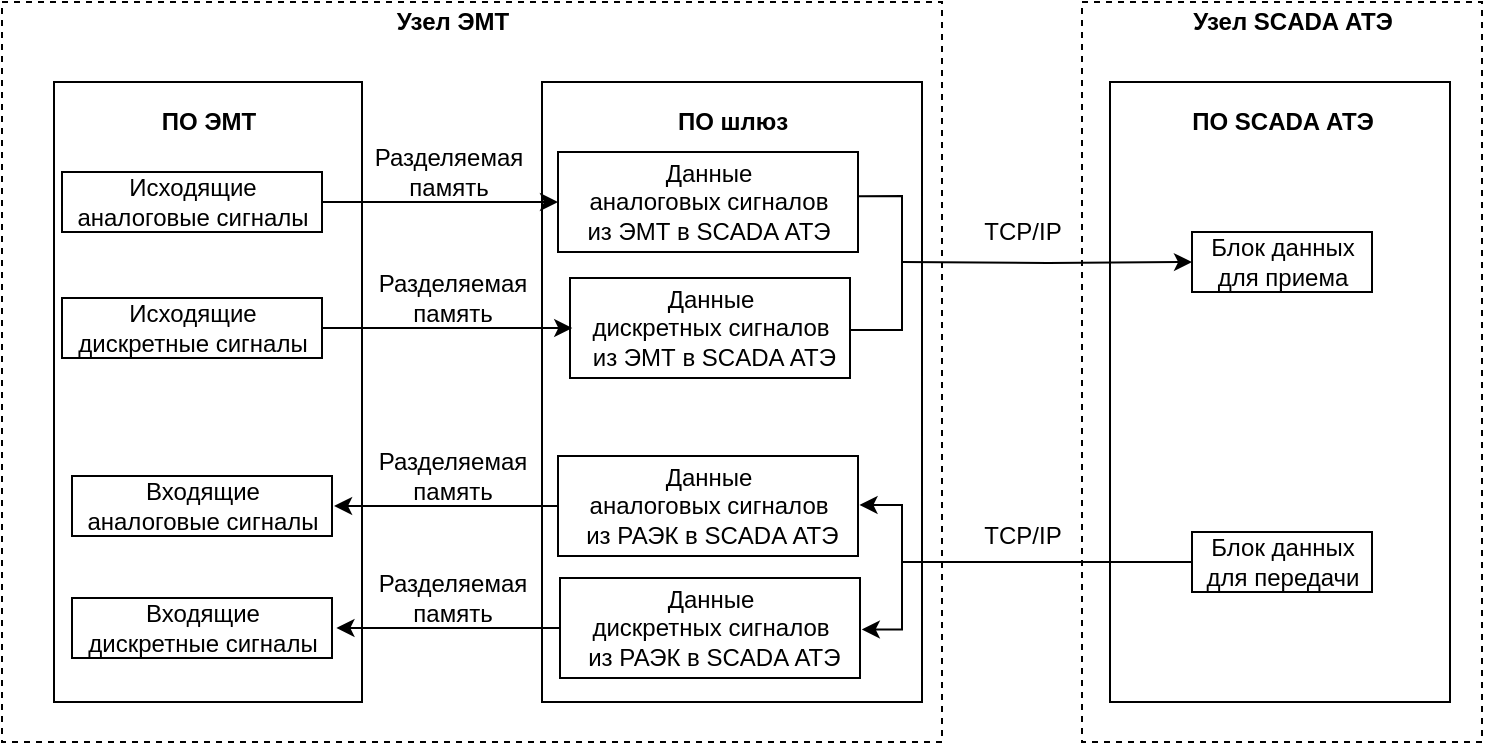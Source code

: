 <mxfile version="20.2.3" type="device" pages="3"><diagram id="pjdpbJG6-1e7Naob5B8L" name="ЭМТ-SCADA АТЭ_1"><mxGraphModel dx="1915" dy="650" grid="1" gridSize="10" guides="1" tooltips="1" connect="1" arrows="1" fold="1" page="1" pageScale="1" pageWidth="827" pageHeight="1169" math="0" shadow="0"><root><mxCell id="xVT_ekSm3vghNwMRbe7x-0"/><mxCell id="xVT_ekSm3vghNwMRbe7x-1" parent="xVT_ekSm3vghNwMRbe7x-0"/><mxCell id="xVT_ekSm3vghNwMRbe7x-3" value="" style="rounded=0;whiteSpace=wrap;html=1;fillColor=none;dashed=1;" parent="xVT_ekSm3vghNwMRbe7x-1" vertex="1"><mxGeometry x="-10" y="290" width="470" height="370" as="geometry"/></mxCell><mxCell id="xVT_ekSm3vghNwMRbe7x-10" value="" style="rounded=0;whiteSpace=wrap;html=1;fillColor=none;" parent="xVT_ekSm3vghNwMRbe7x-1" vertex="1"><mxGeometry x="260" y="330" width="190" height="310" as="geometry"/></mxCell><mxCell id="xVT_ekSm3vghNwMRbe7x-2" value="" style="rounded=0;whiteSpace=wrap;html=1;fillColor=none;" parent="xVT_ekSm3vghNwMRbe7x-1" vertex="1"><mxGeometry x="544" y="330" width="170" height="310" as="geometry"/></mxCell><mxCell id="xVT_ekSm3vghNwMRbe7x-4" value="Узел ЭМТ" style="text;html=1;align=center;verticalAlign=middle;resizable=0;points=[];autosize=1;fontStyle=1" parent="xVT_ekSm3vghNwMRbe7x-1" vertex="1"><mxGeometry x="180" y="290" width="70" height="20" as="geometry"/></mxCell><mxCell id="xVT_ekSm3vghNwMRbe7x-5" value="" style="rounded=0;whiteSpace=wrap;html=1;dashed=1;fillColor=none;" parent="xVT_ekSm3vghNwMRbe7x-1" vertex="1"><mxGeometry x="530" y="290" width="200" height="370" as="geometry"/></mxCell><mxCell id="xVT_ekSm3vghNwMRbe7x-6" value="Узел SCADA АТЭ" style="text;html=1;align=center;verticalAlign=middle;resizable=0;points=[];autosize=1;fontStyle=1" parent="xVT_ekSm3vghNwMRbe7x-1" vertex="1"><mxGeometry x="575" y="290" width="120" height="20" as="geometry"/></mxCell><mxCell id="xVT_ekSm3vghNwMRbe7x-7" value="&lt;b&gt;ПО SCADA АТЭ&lt;/b&gt;" style="text;html=1;align=center;verticalAlign=middle;resizable=0;points=[];autosize=1;" parent="xVT_ekSm3vghNwMRbe7x-1" vertex="1"><mxGeometry x="575" y="340" width="110" height="20" as="geometry"/></mxCell><mxCell id="xVT_ekSm3vghNwMRbe7x-8" value="" style="rounded=0;whiteSpace=wrap;html=1;fillColor=none;" parent="xVT_ekSm3vghNwMRbe7x-1" vertex="1"><mxGeometry x="16" y="330" width="154" height="310" as="geometry"/></mxCell><mxCell id="xVT_ekSm3vghNwMRbe7x-9" value="&lt;b&gt;ПО ЭМТ&lt;/b&gt;" style="text;html=1;align=center;verticalAlign=middle;resizable=0;points=[];autosize=1;" parent="xVT_ekSm3vghNwMRbe7x-1" vertex="1"><mxGeometry x="63" y="340" width="60" height="20" as="geometry"/></mxCell><mxCell id="xVT_ekSm3vghNwMRbe7x-11" value="&lt;b&gt;ПО шлюз&lt;/b&gt;" style="text;html=1;align=center;verticalAlign=middle;resizable=0;points=[];autosize=1;" parent="xVT_ekSm3vghNwMRbe7x-1" vertex="1"><mxGeometry x="320" y="340" width="70" height="20" as="geometry"/></mxCell><mxCell id="xVT_ekSm3vghNwMRbe7x-15" value="TCP/IP" style="text;html=1;align=center;verticalAlign=middle;resizable=0;points=[];autosize=1;" parent="xVT_ekSm3vghNwMRbe7x-1" vertex="1"><mxGeometry x="475" y="395" width="50" height="20" as="geometry"/></mxCell><mxCell id="xVT_ekSm3vghNwMRbe7x-16" value="Данные &lt;br&gt;аналоговых сигналов&lt;br&gt;&amp;nbsp;из ЭМТ в SCADA АТЭ&amp;nbsp;" style="text;html=1;align=center;verticalAlign=middle;resizable=0;points=[];autosize=1;strokeColor=#000000;" parent="xVT_ekSm3vghNwMRbe7x-1" vertex="1"><mxGeometry x="268" y="365" width="150" height="50" as="geometry"/></mxCell><mxCell id="xVT_ekSm3vghNwMRbe7x-52" style="edgeStyle=orthogonalEdgeStyle;rounded=0;orthogonalLoop=1;jettySize=auto;html=1;entryX=1.008;entryY=0.5;entryDx=0;entryDy=0;entryPerimeter=0;" parent="xVT_ekSm3vghNwMRbe7x-1" source="xVT_ekSm3vghNwMRbe7x-17" target="xVT_ekSm3vghNwMRbe7x-47" edge="1"><mxGeometry relative="1" as="geometry"/></mxCell><mxCell id="xVT_ekSm3vghNwMRbe7x-17" value="Данные &lt;br&gt;аналоговых сигналов&lt;br&gt;&amp;nbsp;из РАЭК в SCADA АТЭ" style="text;html=1;align=center;verticalAlign=middle;resizable=0;points=[];autosize=1;strokeColor=#000000;" parent="xVT_ekSm3vghNwMRbe7x-1" vertex="1"><mxGeometry x="268" y="517" width="150" height="50" as="geometry"/></mxCell><mxCell id="xVT_ekSm3vghNwMRbe7x-25" style="edgeStyle=orthogonalEdgeStyle;rounded=0;orthogonalLoop=1;jettySize=auto;html=1;" parent="xVT_ekSm3vghNwMRbe7x-1" target="xVT_ekSm3vghNwMRbe7x-20" edge="1"><mxGeometry relative="1" as="geometry"><mxPoint x="440" y="420" as="sourcePoint"/></mxGeometry></mxCell><mxCell id="xVT_ekSm3vghNwMRbe7x-20" value="Блок данных &lt;br&gt;для приема" style="text;html=1;align=center;verticalAlign=middle;resizable=0;points=[];autosize=1;strokeColor=#000000;" parent="xVT_ekSm3vghNwMRbe7x-1" vertex="1"><mxGeometry x="585" y="405" width="90" height="30" as="geometry"/></mxCell><mxCell id="xVT_ekSm3vghNwMRbe7x-26" style="edgeStyle=orthogonalEdgeStyle;rounded=0;orthogonalLoop=1;jettySize=auto;html=1;entryX=1.005;entryY=0.489;entryDx=0;entryDy=0;entryPerimeter=0;" parent="xVT_ekSm3vghNwMRbe7x-1" source="xVT_ekSm3vghNwMRbe7x-21" target="xVT_ekSm3vghNwMRbe7x-17" edge="1"><mxGeometry relative="1" as="geometry"><mxPoint x="450" y="563" as="targetPoint"/><Array as="points"><mxPoint x="440" y="570"/><mxPoint x="440" y="541"/></Array></mxGeometry></mxCell><mxCell id="xVT_ekSm3vghNwMRbe7x-21" value="Блок данных &lt;br&gt;для передачи" style="text;html=1;align=center;verticalAlign=middle;resizable=0;points=[];autosize=1;strokeColor=#000000;" parent="xVT_ekSm3vghNwMRbe7x-1" vertex="1"><mxGeometry x="585" y="555" width="90" height="30" as="geometry"/></mxCell><mxCell id="xVT_ekSm3vghNwMRbe7x-29" value="Данные&lt;br&gt;дискретных сигналов&lt;br&gt;&amp;nbsp;из ЭМТ в SCADA АТЭ" style="text;html=1;align=center;verticalAlign=middle;resizable=0;points=[];autosize=1;strokeColor=#000000;" parent="xVT_ekSm3vghNwMRbe7x-1" vertex="1"><mxGeometry x="274" y="428" width="140" height="50" as="geometry"/></mxCell><mxCell id="xVT_ekSm3vghNwMRbe7x-53" style="edgeStyle=orthogonalEdgeStyle;rounded=0;orthogonalLoop=1;jettySize=auto;html=1;entryX=1.017;entryY=0.5;entryDx=0;entryDy=0;entryPerimeter=0;" parent="xVT_ekSm3vghNwMRbe7x-1" source="xVT_ekSm3vghNwMRbe7x-33" target="xVT_ekSm3vghNwMRbe7x-50" edge="1"><mxGeometry relative="1" as="geometry"/></mxCell><mxCell id="xVT_ekSm3vghNwMRbe7x-33" value="Данные&lt;br&gt;дискретных сигналов&lt;br&gt;&amp;nbsp;из РАЭК в SCADA АТЭ" style="text;html=1;align=center;verticalAlign=middle;resizable=0;points=[];autosize=1;strokeColor=#000000;" parent="xVT_ekSm3vghNwMRbe7x-1" vertex="1"><mxGeometry x="269" y="578" width="150" height="50" as="geometry"/></mxCell><mxCell id="xVT_ekSm3vghNwMRbe7x-41" value="TCP/IP" style="text;html=1;align=center;verticalAlign=middle;resizable=0;points=[];autosize=1;" parent="xVT_ekSm3vghNwMRbe7x-1" vertex="1"><mxGeometry x="475" y="547" width="50" height="20" as="geometry"/></mxCell><mxCell id="xVT_ekSm3vghNwMRbe7x-48" style="edgeStyle=orthogonalEdgeStyle;rounded=0;orthogonalLoop=1;jettySize=auto;html=1;entryX=0;entryY=0.5;entryDx=0;entryDy=0;entryPerimeter=0;" parent="xVT_ekSm3vghNwMRbe7x-1" source="xVT_ekSm3vghNwMRbe7x-45" target="xVT_ekSm3vghNwMRbe7x-16" edge="1"><mxGeometry relative="1" as="geometry"/></mxCell><mxCell id="xVT_ekSm3vghNwMRbe7x-45" value="Исходящие &lt;br&gt;аналоговые сигналы" style="text;html=1;align=center;verticalAlign=middle;resizable=0;points=[];autosize=1;strokeColor=#000000;" parent="xVT_ekSm3vghNwMRbe7x-1" vertex="1"><mxGeometry x="20" y="375" width="130" height="30" as="geometry"/></mxCell><mxCell id="xVT_ekSm3vghNwMRbe7x-49" style="edgeStyle=orthogonalEdgeStyle;rounded=0;orthogonalLoop=1;jettySize=auto;html=1;entryX=0.008;entryY=0.5;entryDx=0;entryDy=0;entryPerimeter=0;" parent="xVT_ekSm3vghNwMRbe7x-1" source="xVT_ekSm3vghNwMRbe7x-46" target="xVT_ekSm3vghNwMRbe7x-29" edge="1"><mxGeometry relative="1" as="geometry"/></mxCell><mxCell id="xVT_ekSm3vghNwMRbe7x-46" value="Исходящие&lt;br&gt;дискретные сигналы" style="text;html=1;align=center;verticalAlign=middle;resizable=0;points=[];autosize=1;strokeColor=#000000;" parent="xVT_ekSm3vghNwMRbe7x-1" vertex="1"><mxGeometry x="20" y="438" width="130" height="30" as="geometry"/></mxCell><mxCell id="xVT_ekSm3vghNwMRbe7x-47" value="Входящие&lt;br&gt;аналоговые сигналы" style="text;html=1;align=center;verticalAlign=middle;resizable=0;points=[];autosize=1;strokeColor=#000000;" parent="xVT_ekSm3vghNwMRbe7x-1" vertex="1"><mxGeometry x="25" y="527" width="130" height="30" as="geometry"/></mxCell><mxCell id="xVT_ekSm3vghNwMRbe7x-50" value="Входящие &lt;br&gt;дискретные сигналы" style="text;html=1;align=center;verticalAlign=middle;resizable=0;points=[];autosize=1;strokeColor=#000000;" parent="xVT_ekSm3vghNwMRbe7x-1" vertex="1"><mxGeometry x="25" y="588" width="130" height="30" as="geometry"/></mxCell><mxCell id="xVT_ekSm3vghNwMRbe7x-54" value="Разделяемая &lt;br&gt;память" style="text;html=1;align=center;verticalAlign=middle;resizable=0;points=[];autosize=1;" parent="xVT_ekSm3vghNwMRbe7x-1" vertex="1"><mxGeometry x="168" y="360" width="90" height="30" as="geometry"/></mxCell><mxCell id="xVT_ekSm3vghNwMRbe7x-57" value="Разделяемая &lt;br&gt;память" style="text;html=1;align=center;verticalAlign=middle;resizable=0;points=[];autosize=1;" parent="xVT_ekSm3vghNwMRbe7x-1" vertex="1"><mxGeometry x="170" y="423" width="90" height="30" as="geometry"/></mxCell><mxCell id="xVT_ekSm3vghNwMRbe7x-58" value="Разделяемая &lt;br&gt;память" style="text;html=1;align=center;verticalAlign=middle;resizable=0;points=[];autosize=1;" parent="xVT_ekSm3vghNwMRbe7x-1" vertex="1"><mxGeometry x="170" y="512" width="90" height="30" as="geometry"/></mxCell><mxCell id="xVT_ekSm3vghNwMRbe7x-59" value="Разделяемая &lt;br&gt;память" style="text;html=1;align=center;verticalAlign=middle;resizable=0;points=[];autosize=1;" parent="xVT_ekSm3vghNwMRbe7x-1" vertex="1"><mxGeometry x="170" y="573" width="90" height="30" as="geometry"/></mxCell><mxCell id="camrvwxbJFxhwAw73heu-0" value="" style="endArrow=none;html=1;entryX=1.001;entryY=0.443;entryDx=0;entryDy=0;entryPerimeter=0;rounded=0;" parent="xVT_ekSm3vghNwMRbe7x-1" target="xVT_ekSm3vghNwMRbe7x-16" edge="1"><mxGeometry width="50" height="50" relative="1" as="geometry"><mxPoint x="440" y="430" as="sourcePoint"/><mxPoint x="490" y="450" as="targetPoint"/><Array as="points"><mxPoint x="440" y="387"/></Array></mxGeometry></mxCell><mxCell id="camrvwxbJFxhwAw73heu-1" value="" style="endArrow=none;html=1;exitX=0.997;exitY=0.52;exitDx=0;exitDy=0;exitPerimeter=0;rounded=0;" parent="xVT_ekSm3vghNwMRbe7x-1" source="xVT_ekSm3vghNwMRbe7x-29" edge="1"><mxGeometry width="50" height="50" relative="1" as="geometry"><mxPoint x="440" y="500" as="sourcePoint"/><mxPoint x="440" y="430" as="targetPoint"/><Array as="points"><mxPoint x="440" y="454"/></Array></mxGeometry></mxCell><mxCell id="camrvwxbJFxhwAw73heu-4" style="edgeStyle=orthogonalEdgeStyle;rounded=0;orthogonalLoop=1;jettySize=auto;html=1;entryX=1.006;entryY=0.514;entryDx=0;entryDy=0;entryPerimeter=0;exitX=-0.019;exitY=0.5;exitDx=0;exitDy=0;exitPerimeter=0;" parent="xVT_ekSm3vghNwMRbe7x-1" source="xVT_ekSm3vghNwMRbe7x-21" target="xVT_ekSm3vghNwMRbe7x-33" edge="1"><mxGeometry relative="1" as="geometry"><mxPoint x="594" y="552" as="sourcePoint"/><mxPoint x="430" y="552" as="targetPoint"/><Array as="points"><mxPoint x="440" y="570"/><mxPoint x="440" y="604"/></Array></mxGeometry></mxCell></root></mxGraphModel></diagram><diagram id="br7D0o2OFdtlTQbkgE9z" name="ЭМТ-SCADA АТЭ_2"><mxGraphModel dx="1915" dy="650" grid="1" gridSize="10" guides="1" tooltips="1" connect="1" arrows="1" fold="1" page="1" pageScale="1" pageWidth="827" pageHeight="1169" background="#FFFFFF" math="0" shadow="0"><root><mxCell id="YVGmYati8Q-JtB8hZuyG-0"/><mxCell id="YVGmYati8Q-JtB8hZuyG-1" parent="YVGmYati8Q-JtB8hZuyG-0"/><mxCell id="zcvYZR50hidX4Hi9LMqQ-6" value="" style="rounded=0;whiteSpace=wrap;html=1;fillColor=none;rotation=90;" parent="YVGmYati8Q-JtB8hZuyG-1" vertex="1"><mxGeometry x="-22.5" y="477" width="245" height="40" as="geometry"/></mxCell><mxCell id="KfgwOJ_u228dFcVh2fqp-0" value="" style="rounded=0;whiteSpace=wrap;html=1;fillColor=none;dashed=1;" parent="YVGmYati8Q-JtB8hZuyG-1" vertex="1"><mxGeometry x="-100" y="290" width="560" height="460" as="geometry"/></mxCell><mxCell id="KfgwOJ_u228dFcVh2fqp-1" value="" style="rounded=0;whiteSpace=wrap;html=1;fillColor=none;" parent="YVGmYati8Q-JtB8hZuyG-1" vertex="1"><mxGeometry x="250" y="330" width="200" height="310" as="geometry"/></mxCell><mxCell id="KfgwOJ_u228dFcVh2fqp-2" value="" style="rounded=0;whiteSpace=wrap;html=1;fillColor=none;" parent="YVGmYati8Q-JtB8hZuyG-1" vertex="1"><mxGeometry x="544" y="330" width="170" height="310" as="geometry"/></mxCell><mxCell id="KfgwOJ_u228dFcVh2fqp-3" value="Узел ЭМТ" style="text;html=1;align=center;verticalAlign=middle;resizable=0;points=[];autosize=1;fontStyle=1" parent="YVGmYati8Q-JtB8hZuyG-1" vertex="1"><mxGeometry x="145" y="290" width="70" height="20" as="geometry"/></mxCell><mxCell id="KfgwOJ_u228dFcVh2fqp-4" value="" style="rounded=0;whiteSpace=wrap;html=1;dashed=1;fillColor=none;" parent="YVGmYati8Q-JtB8hZuyG-1" vertex="1"><mxGeometry x="530" y="290" width="200" height="370" as="geometry"/></mxCell><mxCell id="KfgwOJ_u228dFcVh2fqp-5" value="Узел SCADA АТЭ" style="text;html=1;align=center;verticalAlign=middle;resizable=0;points=[];autosize=1;fontStyle=1" parent="YVGmYati8Q-JtB8hZuyG-1" vertex="1"><mxGeometry x="575" y="290" width="120" height="20" as="geometry"/></mxCell><mxCell id="KfgwOJ_u228dFcVh2fqp-6" value="&lt;b&gt;SCADA АТЭ&lt;/b&gt;" style="text;html=1;align=center;verticalAlign=middle;resizable=0;points=[];autosize=1;" parent="YVGmYati8Q-JtB8hZuyG-1" vertex="1"><mxGeometry x="585" y="340" width="90" height="20" as="geometry"/></mxCell><mxCell id="KfgwOJ_u228dFcVh2fqp-7" value="" style="rounded=0;whiteSpace=wrap;html=1;fillColor=none;" parent="YVGmYati8Q-JtB8hZuyG-1" vertex="1"><mxGeometry x="-90" y="330" width="230" height="310" as="geometry"/></mxCell><mxCell id="KfgwOJ_u228dFcVh2fqp-8" value="&lt;b&gt;ЭМТ&lt;/b&gt;" style="text;html=1;align=center;verticalAlign=middle;resizable=0;points=[];autosize=1;" parent="YVGmYati8Q-JtB8hZuyG-1" vertex="1"><mxGeometry y="340" width="40" height="20" as="geometry"/></mxCell><mxCell id="KfgwOJ_u228dFcVh2fqp-9" value="&lt;b&gt;Шлюз&lt;/b&gt;" style="text;html=1;align=center;verticalAlign=middle;resizable=0;points=[];autosize=1;" parent="YVGmYati8Q-JtB8hZuyG-1" vertex="1"><mxGeometry x="330" y="340" width="50" height="20" as="geometry"/></mxCell><mxCell id="KfgwOJ_u228dFcVh2fqp-10" value="TCP/IP" style="text;html=1;align=center;verticalAlign=middle;resizable=0;points=[];autosize=1;" parent="YVGmYati8Q-JtB8hZuyG-1" vertex="1"><mxGeometry x="475" y="395" width="50" height="20" as="geometry"/></mxCell><mxCell id="KfgwOJ_u228dFcVh2fqp-11" value="Данные &lt;br&gt;аналоговых сигналов&lt;br&gt;&amp;nbsp;из ЭМТ в SCADA АТЭ&amp;nbsp;" style="text;html=1;align=center;verticalAlign=middle;resizable=0;points=[];autosize=1;strokeColor=#000000;" parent="YVGmYati8Q-JtB8hZuyG-1" vertex="1"><mxGeometry x="268" y="365" width="150" height="50" as="geometry"/></mxCell><mxCell id="KfgwOJ_u228dFcVh2fqp-13" value="Данные &lt;br&gt;аналоговых сигналов&lt;br&gt;&amp;nbsp;из РАЭК в SCADA АТЭ" style="text;html=1;align=center;verticalAlign=middle;resizable=0;points=[];autosize=1;strokeColor=#000000;" parent="YVGmYati8Q-JtB8hZuyG-1" vertex="1"><mxGeometry x="268" y="517" width="150" height="50" as="geometry"/></mxCell><mxCell id="KfgwOJ_u228dFcVh2fqp-14" style="edgeStyle=orthogonalEdgeStyle;rounded=0;orthogonalLoop=1;jettySize=auto;html=1;" parent="YVGmYati8Q-JtB8hZuyG-1" target="KfgwOJ_u228dFcVh2fqp-15" edge="1"><mxGeometry relative="1" as="geometry"><mxPoint x="440" y="420" as="sourcePoint"/></mxGeometry></mxCell><mxCell id="KfgwOJ_u228dFcVh2fqp-15" value="Блок данных &lt;br&gt;для приема" style="text;html=1;align=center;verticalAlign=middle;resizable=0;points=[];autosize=1;strokeColor=#000000;" parent="YVGmYati8Q-JtB8hZuyG-1" vertex="1"><mxGeometry x="585" y="405" width="90" height="30" as="geometry"/></mxCell><mxCell id="KfgwOJ_u228dFcVh2fqp-16" style="edgeStyle=orthogonalEdgeStyle;rounded=0;orthogonalLoop=1;jettySize=auto;html=1;entryX=1.005;entryY=0.489;entryDx=0;entryDy=0;entryPerimeter=0;" parent="YVGmYati8Q-JtB8hZuyG-1" source="KfgwOJ_u228dFcVh2fqp-17" target="KfgwOJ_u228dFcVh2fqp-13" edge="1"><mxGeometry relative="1" as="geometry"><mxPoint x="450" y="563" as="targetPoint"/><Array as="points"><mxPoint x="440" y="570"/><mxPoint x="440" y="541"/></Array></mxGeometry></mxCell><mxCell id="KfgwOJ_u228dFcVh2fqp-17" value="Блок данных &lt;br&gt;для передачи" style="text;html=1;align=center;verticalAlign=middle;resizable=0;points=[];autosize=1;strokeColor=#000000;" parent="YVGmYati8Q-JtB8hZuyG-1" vertex="1"><mxGeometry x="585" y="555" width="90" height="30" as="geometry"/></mxCell><mxCell id="KfgwOJ_u228dFcVh2fqp-18" value="Данные&lt;br&gt;дискретных сигналов&lt;br&gt;&amp;nbsp;из ЭМТ в SCADA АТЭ" style="text;html=1;align=center;verticalAlign=middle;resizable=0;points=[];autosize=1;strokeColor=#000000;" parent="YVGmYati8Q-JtB8hZuyG-1" vertex="1"><mxGeometry x="274" y="428" width="140" height="50" as="geometry"/></mxCell><mxCell id="KfgwOJ_u228dFcVh2fqp-20" value="Данные&lt;br&gt;дискретных сигналов&lt;br&gt;&amp;nbsp;из РАЭК в SCADA АТЭ" style="text;html=1;align=center;verticalAlign=middle;resizable=0;points=[];autosize=1;strokeColor=#000000;" parent="YVGmYati8Q-JtB8hZuyG-1" vertex="1"><mxGeometry x="269" y="578" width="150" height="50" as="geometry"/></mxCell><mxCell id="KfgwOJ_u228dFcVh2fqp-21" value="TCP/IP" style="text;html=1;align=center;verticalAlign=middle;resizable=0;points=[];autosize=1;" parent="YVGmYati8Q-JtB8hZuyG-1" vertex="1"><mxGeometry x="475" y="547" width="50" height="20" as="geometry"/></mxCell><mxCell id="zcvYZR50hidX4Hi9LMqQ-7" style="edgeStyle=orthogonalEdgeStyle;rounded=0;orthogonalLoop=1;jettySize=auto;html=1;entryX=0.105;entryY=1.002;entryDx=0;entryDy=0;entryPerimeter=0;startArrow=none;startFill=0;" parent="YVGmYati8Q-JtB8hZuyG-1" source="KfgwOJ_u228dFcVh2fqp-23" target="zcvYZR50hidX4Hi9LMqQ-6" edge="1"><mxGeometry relative="1" as="geometry"><Array as="points"><mxPoint x="80" y="400"/></Array></mxGeometry></mxCell><mxCell id="KfgwOJ_u228dFcVh2fqp-23" value="Исходящие &lt;br&gt;аналоговые сигналы" style="text;html=1;align=center;verticalAlign=middle;resizable=0;points=[];autosize=1;strokeColor=#000000;" parent="YVGmYati8Q-JtB8hZuyG-1" vertex="1"><mxGeometry x="-80" y="385" width="130" height="30" as="geometry"/></mxCell><mxCell id="zcvYZR50hidX4Hi9LMqQ-8" style="edgeStyle=orthogonalEdgeStyle;rounded=0;orthogonalLoop=1;jettySize=auto;html=1;entryX=0.357;entryY=1.015;entryDx=0;entryDy=0;entryPerimeter=0;startArrow=none;startFill=0;" parent="YVGmYati8Q-JtB8hZuyG-1" source="KfgwOJ_u228dFcVh2fqp-25" target="zcvYZR50hidX4Hi9LMqQ-6" edge="1"><mxGeometry relative="1" as="geometry"/></mxCell><mxCell id="KfgwOJ_u228dFcVh2fqp-25" value="Исходящие&lt;br&gt;дискретные сигналы" style="text;html=1;align=center;verticalAlign=middle;resizable=0;points=[];autosize=1;strokeColor=#000000;" parent="YVGmYati8Q-JtB8hZuyG-1" vertex="1"><mxGeometry x="-80" y="447" width="130" height="30" as="geometry"/></mxCell><mxCell id="zcvYZR50hidX4Hi9LMqQ-9" style="edgeStyle=orthogonalEdgeStyle;rounded=0;orthogonalLoop=1;jettySize=auto;html=1;entryX=0.698;entryY=1.001;entryDx=0;entryDy=0;entryPerimeter=0;startArrow=classic;startFill=1;endArrow=none;endFill=0;" parent="YVGmYati8Q-JtB8hZuyG-1" source="KfgwOJ_u228dFcVh2fqp-26" target="zcvYZR50hidX4Hi9LMqQ-6" edge="1"><mxGeometry relative="1" as="geometry"><Array as="points"><mxPoint x="80" y="540"/></Array></mxGeometry></mxCell><mxCell id="KfgwOJ_u228dFcVh2fqp-26" value="Входящие&lt;br&gt;аналоговые сигналы" style="text;html=1;align=center;verticalAlign=middle;resizable=0;points=[];autosize=1;strokeColor=#000000;" parent="YVGmYati8Q-JtB8hZuyG-1" vertex="1"><mxGeometry x="-80" y="527" width="130" height="30" as="geometry"/></mxCell><mxCell id="zcvYZR50hidX4Hi9LMqQ-10" style="edgeStyle=orthogonalEdgeStyle;rounded=0;orthogonalLoop=1;jettySize=auto;html=1;entryX=0.936;entryY=1;entryDx=0;entryDy=0;entryPerimeter=0;startArrow=classic;startFill=1;endArrow=none;endFill=0;" parent="YVGmYati8Q-JtB8hZuyG-1" source="KfgwOJ_u228dFcVh2fqp-27" target="zcvYZR50hidX4Hi9LMqQ-6" edge="1"><mxGeometry relative="1" as="geometry"><Array as="points"><mxPoint x="70" y="604"/></Array></mxGeometry></mxCell><mxCell id="KfgwOJ_u228dFcVh2fqp-27" value="Входящие &lt;br&gt;дискретные сигналы" style="text;html=1;align=center;verticalAlign=middle;resizable=0;points=[];autosize=1;strokeColor=#000000;" parent="YVGmYati8Q-JtB8hZuyG-1" vertex="1"><mxGeometry x="-80" y="589" width="130" height="30" as="geometry"/></mxCell><mxCell id="KfgwOJ_u228dFcVh2fqp-28" value="Разделяемая &lt;br&gt;память" style="text;html=1;align=center;verticalAlign=middle;resizable=0;points=[];autosize=1;" parent="YVGmYati8Q-JtB8hZuyG-1" vertex="1"><mxGeometry x="150" y="361" width="90" height="30" as="geometry"/></mxCell><mxCell id="KfgwOJ_u228dFcVh2fqp-29" value="Разделяемая &lt;br&gt;память" style="text;html=1;align=center;verticalAlign=middle;resizable=0;points=[];autosize=1;" parent="YVGmYati8Q-JtB8hZuyG-1" vertex="1"><mxGeometry x="152" y="423" width="90" height="30" as="geometry"/></mxCell><mxCell id="KfgwOJ_u228dFcVh2fqp-30" value="Разделяемая &lt;br&gt;память" style="text;html=1;align=center;verticalAlign=middle;resizable=0;points=[];autosize=1;" parent="YVGmYati8Q-JtB8hZuyG-1" vertex="1"><mxGeometry x="152" y="512" width="90" height="30" as="geometry"/></mxCell><mxCell id="KfgwOJ_u228dFcVh2fqp-31" value="Разделяемая &lt;br&gt;память" style="text;html=1;align=center;verticalAlign=middle;resizable=0;points=[];autosize=1;" parent="YVGmYati8Q-JtB8hZuyG-1" vertex="1"><mxGeometry x="152" y="573" width="90" height="30" as="geometry"/></mxCell><mxCell id="KfgwOJ_u228dFcVh2fqp-32" value="" style="endArrow=none;html=1;entryX=1.001;entryY=0.443;entryDx=0;entryDy=0;entryPerimeter=0;rounded=0;" parent="YVGmYati8Q-JtB8hZuyG-1" target="KfgwOJ_u228dFcVh2fqp-11" edge="1"><mxGeometry width="50" height="50" relative="1" as="geometry"><mxPoint x="440" y="430" as="sourcePoint"/><mxPoint x="490" y="450" as="targetPoint"/><Array as="points"><mxPoint x="440" y="387"/></Array></mxGeometry></mxCell><mxCell id="KfgwOJ_u228dFcVh2fqp-33" value="" style="endArrow=none;html=1;exitX=0.997;exitY=0.52;exitDx=0;exitDy=0;exitPerimeter=0;rounded=0;" parent="YVGmYati8Q-JtB8hZuyG-1" source="KfgwOJ_u228dFcVh2fqp-18" edge="1"><mxGeometry width="50" height="50" relative="1" as="geometry"><mxPoint x="440" y="500" as="sourcePoint"/><mxPoint x="440" y="430" as="targetPoint"/><Array as="points"><mxPoint x="440" y="454"/></Array></mxGeometry></mxCell><mxCell id="KfgwOJ_u228dFcVh2fqp-34" style="edgeStyle=orthogonalEdgeStyle;rounded=0;orthogonalLoop=1;jettySize=auto;html=1;entryX=1.006;entryY=0.514;entryDx=0;entryDy=0;entryPerimeter=0;exitX=-0.019;exitY=0.5;exitDx=0;exitDy=0;exitPerimeter=0;" parent="YVGmYati8Q-JtB8hZuyG-1" source="KfgwOJ_u228dFcVh2fqp-17" target="KfgwOJ_u228dFcVh2fqp-20" edge="1"><mxGeometry relative="1" as="geometry"><mxPoint x="594" y="552" as="sourcePoint"/><mxPoint x="430" y="552" as="targetPoint"/><Array as="points"><mxPoint x="440" y="570"/><mxPoint x="440" y="604"/></Array></mxGeometry></mxCell><mxCell id="KfgwOJ_u228dFcVh2fqp-35" value="ОС: Windows 10" style="text;html=1;align=center;verticalAlign=middle;resizable=0;points=[];autosize=1;" parent="YVGmYati8Q-JtB8hZuyG-1" vertex="1"><mxGeometry x="350" y="730" width="110" height="20" as="geometry"/></mxCell><mxCell id="KfgwOJ_u228dFcVh2fqp-36" value="ОС: Astra Linux 1.6" style="text;html=1;align=center;verticalAlign=middle;resizable=0;points=[];autosize=1;" parent="YVGmYati8Q-JtB8hZuyG-1" vertex="1"><mxGeometry x="615" y="640" width="120" height="20" as="geometry"/></mxCell><mxCell id="zcvYZR50hidX4Hi9LMqQ-0" value="" style="rounded=0;whiteSpace=wrap;html=1;fillColor=none;" parent="YVGmYati8Q-JtB8hZuyG-1" vertex="1"><mxGeometry x="255" y="680" width="190" height="40" as="geometry"/></mxCell><mxCell id="zcvYZR50hidX4Hi9LMqQ-1" value="Менеджер шлюза" style="text;html=1;align=center;verticalAlign=middle;resizable=0;points=[];autosize=1;" parent="YVGmYati8Q-JtB8hZuyG-1" vertex="1"><mxGeometry x="294" y="690" width="120" height="20" as="geometry"/></mxCell><mxCell id="zcvYZR50hidX4Hi9LMqQ-2" style="edgeStyle=orthogonalEdgeStyle;rounded=0;orthogonalLoop=1;jettySize=auto;html=1;entryX=0.5;entryY=1;entryDx=0;entryDy=0;exitX=0.5;exitY=0;exitDx=0;exitDy=0;startArrow=classic;startFill=1;" parent="YVGmYati8Q-JtB8hZuyG-1" source="zcvYZR50hidX4Hi9LMqQ-0" target="KfgwOJ_u228dFcVh2fqp-1" edge="1"><mxGeometry relative="1" as="geometry"><mxPoint x="280.5" y="690" as="sourcePoint"/><mxPoint x="425.5" y="690" as="targetPoint"/></mxGeometry></mxCell><mxCell id="zcvYZR50hidX4Hi9LMqQ-3" value="TCP/IP" style="text;html=1;align=center;verticalAlign=middle;resizable=0;points=[];autosize=1;" parent="YVGmYati8Q-JtB8hZuyG-1" vertex="1"><mxGeometry x="350" y="650" width="50" height="20" as="geometry"/></mxCell><mxCell id="zcvYZR50hidX4Hi9LMqQ-4" value="&lt;font style=&quot;font-size: 12px&quot;&gt;Библиотека для работы со шлюзом&lt;/font&gt;" style="text;html=1;strokeColor=none;fillColor=none;align=center;verticalAlign=middle;whiteSpace=wrap;rounded=0;rotation=-90;" parent="YVGmYati8Q-JtB8hZuyG-1" vertex="1"><mxGeometry x="-15" y="487" width="230" height="20" as="geometry"/></mxCell><mxCell id="zcvYZR50hidX4Hi9LMqQ-11" style="edgeStyle=orthogonalEdgeStyle;rounded=0;orthogonalLoop=1;jettySize=auto;html=1;entryX=-0.002;entryY=0.527;entryDx=0;entryDy=0;entryPerimeter=0;startArrow=none;startFill=0;exitX=0.068;exitY=-0.004;exitDx=0;exitDy=0;exitPerimeter=0;" parent="YVGmYati8Q-JtB8hZuyG-1" source="zcvYZR50hidX4Hi9LMqQ-6" target="KfgwOJ_u228dFcVh2fqp-11" edge="1"><mxGeometry relative="1" as="geometry"><mxPoint x="160" y="391" as="sourcePoint"/><mxPoint x="129.92" y="410.225" as="targetPoint"/><Array as="points"><mxPoint x="194" y="391"/></Array></mxGeometry></mxCell><mxCell id="zcvYZR50hidX4Hi9LMqQ-12" style="edgeStyle=orthogonalEdgeStyle;rounded=0;orthogonalLoop=1;jettySize=auto;html=1;exitX=0.5;exitY=1;exitDx=0;exitDy=0;startArrow=classic;startFill=1;endArrow=none;endFill=0;" parent="YVGmYati8Q-JtB8hZuyG-1" source="KfgwOJ_u228dFcVh2fqp-7" target="KfgwOJ_u228dFcVh2fqp-7" edge="1"><mxGeometry relative="1" as="geometry"/></mxCell><mxCell id="zcvYZR50hidX4Hi9LMqQ-13" style="edgeStyle=orthogonalEdgeStyle;rounded=0;orthogonalLoop=1;jettySize=auto;html=1;entryX=-0.003;entryY=0.502;entryDx=0;entryDy=0;entryPerimeter=0;startArrow=none;startFill=0;exitX=0.319;exitY=-0.02;exitDx=0;exitDy=0;exitPerimeter=0;" parent="YVGmYati8Q-JtB8hZuyG-1" source="zcvYZR50hidX4Hi9LMqQ-6" target="KfgwOJ_u228dFcVh2fqp-18" edge="1"><mxGeometry relative="1" as="geometry"><mxPoint x="123.23" y="453.0" as="sourcePoint"/><mxPoint x="270.77" y="453.19" as="targetPoint"/><Array as="points"><mxPoint x="197" y="453"/></Array></mxGeometry></mxCell><mxCell id="zcvYZR50hidX4Hi9LMqQ-16" style="edgeStyle=orthogonalEdgeStyle;rounded=0;orthogonalLoop=1;jettySize=auto;html=1;startArrow=classic;startFill=1;exitX=0.683;exitY=-0.009;exitDx=0;exitDy=0;exitPerimeter=0;endArrow=none;endFill=0;entryX=0.001;entryY=0.5;entryDx=0;entryDy=0;entryPerimeter=0;" parent="YVGmYati8Q-JtB8hZuyG-1" source="zcvYZR50hidX4Hi9LMqQ-6" target="KfgwOJ_u228dFcVh2fqp-13" edge="1"><mxGeometry relative="1" as="geometry"><mxPoint x="121.22" y="542.005" as="sourcePoint"/><mxPoint x="260" y="542" as="targetPoint"/><Array as="points"><mxPoint x="194" y="542"/></Array></mxGeometry></mxCell><mxCell id="zcvYZR50hidX4Hi9LMqQ-17" style="edgeStyle=orthogonalEdgeStyle;rounded=0;orthogonalLoop=1;jettySize=auto;html=1;startArrow=classic;startFill=1;exitX=0.936;exitY=-0.007;exitDx=0;exitDy=0;exitPerimeter=0;endArrow=none;endFill=0;entryX=0;entryY=0.52;entryDx=0;entryDy=0;entryPerimeter=0;" parent="YVGmYati8Q-JtB8hZuyG-1" source="zcvYZR50hidX4Hi9LMqQ-6" target="KfgwOJ_u228dFcVh2fqp-20" edge="1"><mxGeometry relative="1" as="geometry"><mxPoint x="121.21" y="603.925" as="sourcePoint"/><mxPoint x="269" y="604" as="targetPoint"/><Array as="points"><mxPoint x="195" y="604"/></Array></mxGeometry></mxCell></root></mxGraphModel></diagram><diagram id="G5AXYjtd9I8Cq81W9_jD" name="эмт_scada_ate_3"><mxGraphModel dx="1915" dy="650" grid="1" gridSize="10" guides="1" tooltips="1" connect="1" arrows="1" fold="1" page="1" pageScale="1" pageWidth="827" pageHeight="1169" math="0" shadow="0"><root><mxCell id="0"/><mxCell id="1" parent="0"/><mxCell id="hVvHao4eBLbvAoTOkJ_H-1" value="" style="rounded=0;whiteSpace=wrap;html=1;fillColor=none;rotation=90;" vertex="1" parent="1"><mxGeometry x="-22.5" y="477" width="245" height="40" as="geometry"/></mxCell><mxCell id="hVvHao4eBLbvAoTOkJ_H-2" value="" style="rounded=0;whiteSpace=wrap;html=1;fillColor=none;dashed=1;" vertex="1" parent="1"><mxGeometry x="-100" y="290" width="560" height="380" as="geometry"/></mxCell><mxCell id="hVvHao4eBLbvAoTOkJ_H-3" value="" style="rounded=0;whiteSpace=wrap;html=1;fillColor=none;" vertex="1" parent="1"><mxGeometry x="250" y="330" width="200" height="310" as="geometry"/></mxCell><mxCell id="hVvHao4eBLbvAoTOkJ_H-4" value="" style="rounded=0;whiteSpace=wrap;html=1;fillColor=none;" vertex="1" parent="1"><mxGeometry x="544" y="330" width="170" height="310" as="geometry"/></mxCell><mxCell id="hVvHao4eBLbvAoTOkJ_H-5" value="Узел ЭМТ" style="text;html=1;align=center;verticalAlign=middle;resizable=0;points=[];autosize=1;fontStyle=1" vertex="1" parent="1"><mxGeometry x="145" y="290" width="70" height="20" as="geometry"/></mxCell><mxCell id="hVvHao4eBLbvAoTOkJ_H-6" value="" style="rounded=0;whiteSpace=wrap;html=1;dashed=1;fillColor=none;" vertex="1" parent="1"><mxGeometry x="530" y="290" width="200" height="370" as="geometry"/></mxCell><mxCell id="hVvHao4eBLbvAoTOkJ_H-7" value="Узел SCADA АТЭ" style="text;html=1;align=center;verticalAlign=middle;resizable=0;points=[];autosize=1;fontStyle=1" vertex="1" parent="1"><mxGeometry x="575" y="290" width="120" height="20" as="geometry"/></mxCell><mxCell id="hVvHao4eBLbvAoTOkJ_H-8" value="&lt;b&gt;SCADA АТЭ&lt;/b&gt;" style="text;html=1;align=center;verticalAlign=middle;resizable=0;points=[];autosize=1;" vertex="1" parent="1"><mxGeometry x="585" y="340" width="90" height="20" as="geometry"/></mxCell><mxCell id="hVvHao4eBLbvAoTOkJ_H-9" value="" style="rounded=0;whiteSpace=wrap;html=1;fillColor=none;" vertex="1" parent="1"><mxGeometry x="-90" y="330" width="230" height="310" as="geometry"/></mxCell><mxCell id="hVvHao4eBLbvAoTOkJ_H-10" value="&lt;b&gt;ЭМТ&lt;/b&gt;" style="text;html=1;align=center;verticalAlign=middle;resizable=0;points=[];autosize=1;" vertex="1" parent="1"><mxGeometry y="340" width="40" height="20" as="geometry"/></mxCell><mxCell id="hVvHao4eBLbvAoTOkJ_H-11" value="&lt;b&gt;Шлюз&lt;/b&gt;" style="text;html=1;align=center;verticalAlign=middle;resizable=0;points=[];autosize=1;" vertex="1" parent="1"><mxGeometry x="330" y="340" width="50" height="20" as="geometry"/></mxCell><mxCell id="hVvHao4eBLbvAoTOkJ_H-12" value="TCP/IP" style="text;html=1;align=center;verticalAlign=middle;resizable=0;points=[];autosize=1;" vertex="1" parent="1"><mxGeometry x="475" y="395" width="50" height="20" as="geometry"/></mxCell><mxCell id="hVvHao4eBLbvAoTOkJ_H-13" value="Данные &lt;br&gt;аналоговых сигналов&lt;br&gt;&amp;nbsp;из ЭМТ в SCADA АТЭ&amp;nbsp;" style="text;html=1;align=center;verticalAlign=middle;resizable=0;points=[];autosize=1;strokeColor=#000000;" vertex="1" parent="1"><mxGeometry x="268" y="365" width="150" height="50" as="geometry"/></mxCell><mxCell id="hVvHao4eBLbvAoTOkJ_H-14" value="Данные &lt;br&gt;аналоговых сигналов&lt;br&gt;&amp;nbsp;из РАЭК в SCADA АТЭ" style="text;html=1;align=center;verticalAlign=middle;resizable=0;points=[];autosize=1;strokeColor=#000000;" vertex="1" parent="1"><mxGeometry x="268" y="517" width="150" height="50" as="geometry"/></mxCell><mxCell id="hVvHao4eBLbvAoTOkJ_H-15" style="edgeStyle=orthogonalEdgeStyle;rounded=0;orthogonalLoop=1;jettySize=auto;html=1;" edge="1" parent="1" target="hVvHao4eBLbvAoTOkJ_H-16"><mxGeometry relative="1" as="geometry"><mxPoint x="440" y="420" as="sourcePoint"/></mxGeometry></mxCell><mxCell id="hVvHao4eBLbvAoTOkJ_H-16" value="Блок данных &lt;br&gt;для приема" style="text;html=1;align=center;verticalAlign=middle;resizable=0;points=[];autosize=1;strokeColor=#000000;" vertex="1" parent="1"><mxGeometry x="585" y="405" width="90" height="30" as="geometry"/></mxCell><mxCell id="hVvHao4eBLbvAoTOkJ_H-17" style="edgeStyle=orthogonalEdgeStyle;rounded=0;orthogonalLoop=1;jettySize=auto;html=1;entryX=1.005;entryY=0.489;entryDx=0;entryDy=0;entryPerimeter=0;" edge="1" parent="1" source="hVvHao4eBLbvAoTOkJ_H-18" target="hVvHao4eBLbvAoTOkJ_H-14"><mxGeometry relative="1" as="geometry"><mxPoint x="450" y="563" as="targetPoint"/><Array as="points"><mxPoint x="440" y="570"/><mxPoint x="440" y="541"/></Array></mxGeometry></mxCell><mxCell id="hVvHao4eBLbvAoTOkJ_H-18" value="Блок данных &lt;br&gt;для передачи" style="text;html=1;align=center;verticalAlign=middle;resizable=0;points=[];autosize=1;strokeColor=#000000;" vertex="1" parent="1"><mxGeometry x="585" y="555" width="90" height="30" as="geometry"/></mxCell><mxCell id="hVvHao4eBLbvAoTOkJ_H-19" value="Данные&lt;br&gt;дискретных сигналов&lt;br&gt;&amp;nbsp;из ЭМТ в SCADA АТЭ" style="text;html=1;align=center;verticalAlign=middle;resizable=0;points=[];autosize=1;strokeColor=#000000;" vertex="1" parent="1"><mxGeometry x="274" y="428" width="140" height="50" as="geometry"/></mxCell><mxCell id="hVvHao4eBLbvAoTOkJ_H-20" value="Данные&lt;br&gt;дискретных сигналов&lt;br&gt;&amp;nbsp;из РАЭК в SCADA АТЭ" style="text;html=1;align=center;verticalAlign=middle;resizable=0;points=[];autosize=1;strokeColor=#000000;" vertex="1" parent="1"><mxGeometry x="269" y="578" width="150" height="50" as="geometry"/></mxCell><mxCell id="hVvHao4eBLbvAoTOkJ_H-21" value="TCP/IP" style="text;html=1;align=center;verticalAlign=middle;resizable=0;points=[];autosize=1;" vertex="1" parent="1"><mxGeometry x="475" y="547" width="50" height="20" as="geometry"/></mxCell><mxCell id="hVvHao4eBLbvAoTOkJ_H-22" style="edgeStyle=orthogonalEdgeStyle;rounded=0;orthogonalLoop=1;jettySize=auto;html=1;entryX=0.105;entryY=1.002;entryDx=0;entryDy=0;entryPerimeter=0;startArrow=none;startFill=0;" edge="1" parent="1" source="hVvHao4eBLbvAoTOkJ_H-23" target="hVvHao4eBLbvAoTOkJ_H-1"><mxGeometry relative="1" as="geometry"><Array as="points"><mxPoint x="80" y="400"/></Array></mxGeometry></mxCell><mxCell id="hVvHao4eBLbvAoTOkJ_H-23" value="Исходящие &lt;br&gt;аналоговые сигналы" style="text;html=1;align=center;verticalAlign=middle;resizable=0;points=[];autosize=1;strokeColor=#000000;" vertex="1" parent="1"><mxGeometry x="-80" y="385" width="130" height="30" as="geometry"/></mxCell><mxCell id="hVvHao4eBLbvAoTOkJ_H-24" style="edgeStyle=orthogonalEdgeStyle;rounded=0;orthogonalLoop=1;jettySize=auto;html=1;entryX=0.357;entryY=1.015;entryDx=0;entryDy=0;entryPerimeter=0;startArrow=none;startFill=0;" edge="1" parent="1" source="hVvHao4eBLbvAoTOkJ_H-25" target="hVvHao4eBLbvAoTOkJ_H-1"><mxGeometry relative="1" as="geometry"/></mxCell><mxCell id="hVvHao4eBLbvAoTOkJ_H-25" value="Исходящие&lt;br&gt;дискретные сигналы" style="text;html=1;align=center;verticalAlign=middle;resizable=0;points=[];autosize=1;strokeColor=#000000;" vertex="1" parent="1"><mxGeometry x="-80" y="447" width="130" height="30" as="geometry"/></mxCell><mxCell id="hVvHao4eBLbvAoTOkJ_H-26" style="edgeStyle=orthogonalEdgeStyle;rounded=0;orthogonalLoop=1;jettySize=auto;html=1;entryX=0.698;entryY=1.001;entryDx=0;entryDy=0;entryPerimeter=0;startArrow=classic;startFill=1;endArrow=none;endFill=0;" edge="1" parent="1" source="hVvHao4eBLbvAoTOkJ_H-27" target="hVvHao4eBLbvAoTOkJ_H-1"><mxGeometry relative="1" as="geometry"><Array as="points"><mxPoint x="80" y="540"/></Array></mxGeometry></mxCell><mxCell id="hVvHao4eBLbvAoTOkJ_H-27" value="Входящие&lt;br&gt;аналоговые сигналы" style="text;html=1;align=center;verticalAlign=middle;resizable=0;points=[];autosize=1;strokeColor=#000000;" vertex="1" parent="1"><mxGeometry x="-80" y="527" width="130" height="30" as="geometry"/></mxCell><mxCell id="hVvHao4eBLbvAoTOkJ_H-28" style="edgeStyle=orthogonalEdgeStyle;rounded=0;orthogonalLoop=1;jettySize=auto;html=1;entryX=0.936;entryY=1;entryDx=0;entryDy=0;entryPerimeter=0;startArrow=classic;startFill=1;endArrow=none;endFill=0;" edge="1" parent="1" source="hVvHao4eBLbvAoTOkJ_H-29" target="hVvHao4eBLbvAoTOkJ_H-1"><mxGeometry relative="1" as="geometry"><Array as="points"><mxPoint x="70" y="604"/></Array></mxGeometry></mxCell><mxCell id="hVvHao4eBLbvAoTOkJ_H-29" value="Входящие &lt;br&gt;дискретные сигналы" style="text;html=1;align=center;verticalAlign=middle;resizable=0;points=[];autosize=1;strokeColor=#000000;" vertex="1" parent="1"><mxGeometry x="-80" y="589" width="130" height="30" as="geometry"/></mxCell><mxCell id="hVvHao4eBLbvAoTOkJ_H-30" value="Разделяемая &lt;br&gt;память" style="text;html=1;align=center;verticalAlign=middle;resizable=0;points=[];autosize=1;" vertex="1" parent="1"><mxGeometry x="150" y="361" width="90" height="30" as="geometry"/></mxCell><mxCell id="hVvHao4eBLbvAoTOkJ_H-31" value="Разделяемая &lt;br&gt;память" style="text;html=1;align=center;verticalAlign=middle;resizable=0;points=[];autosize=1;" vertex="1" parent="1"><mxGeometry x="152" y="423" width="90" height="30" as="geometry"/></mxCell><mxCell id="hVvHao4eBLbvAoTOkJ_H-32" value="Разделяемая &lt;br&gt;память" style="text;html=1;align=center;verticalAlign=middle;resizable=0;points=[];autosize=1;" vertex="1" parent="1"><mxGeometry x="152" y="512" width="90" height="30" as="geometry"/></mxCell><mxCell id="hVvHao4eBLbvAoTOkJ_H-33" value="Разделяемая &lt;br&gt;память" style="text;html=1;align=center;verticalAlign=middle;resizable=0;points=[];autosize=1;" vertex="1" parent="1"><mxGeometry x="152" y="573" width="90" height="30" as="geometry"/></mxCell><mxCell id="hVvHao4eBLbvAoTOkJ_H-34" value="" style="endArrow=none;html=1;entryX=1.001;entryY=0.443;entryDx=0;entryDy=0;entryPerimeter=0;rounded=0;" edge="1" parent="1" target="hVvHao4eBLbvAoTOkJ_H-13"><mxGeometry width="50" height="50" relative="1" as="geometry"><mxPoint x="440" y="430" as="sourcePoint"/><mxPoint x="490" y="450" as="targetPoint"/><Array as="points"><mxPoint x="440" y="387"/></Array></mxGeometry></mxCell><mxCell id="hVvHao4eBLbvAoTOkJ_H-35" value="" style="endArrow=none;html=1;exitX=0.997;exitY=0.52;exitDx=0;exitDy=0;exitPerimeter=0;rounded=0;" edge="1" parent="1" source="hVvHao4eBLbvAoTOkJ_H-19"><mxGeometry width="50" height="50" relative="1" as="geometry"><mxPoint x="440" y="500" as="sourcePoint"/><mxPoint x="440" y="430" as="targetPoint"/><Array as="points"><mxPoint x="440" y="454"/></Array></mxGeometry></mxCell><mxCell id="hVvHao4eBLbvAoTOkJ_H-36" style="edgeStyle=orthogonalEdgeStyle;rounded=0;orthogonalLoop=1;jettySize=auto;html=1;entryX=1.006;entryY=0.514;entryDx=0;entryDy=0;entryPerimeter=0;exitX=-0.019;exitY=0.5;exitDx=0;exitDy=0;exitPerimeter=0;" edge="1" parent="1" source="hVvHao4eBLbvAoTOkJ_H-18" target="hVvHao4eBLbvAoTOkJ_H-20"><mxGeometry relative="1" as="geometry"><mxPoint x="594" y="552" as="sourcePoint"/><mxPoint x="430" y="552" as="targetPoint"/><Array as="points"><mxPoint x="440" y="570"/><mxPoint x="440" y="604"/></Array></mxGeometry></mxCell><mxCell id="hVvHao4eBLbvAoTOkJ_H-37" value="ОС: Windows 10" style="text;html=1;align=center;verticalAlign=middle;resizable=0;points=[];autosize=1;" vertex="1" parent="1"><mxGeometry x="350" y="650" width="110" height="20" as="geometry"/></mxCell><mxCell id="hVvHao4eBLbvAoTOkJ_H-38" value="ОС: Astra Linux 1.6" style="text;html=1;align=center;verticalAlign=middle;resizable=0;points=[];autosize=1;" vertex="1" parent="1"><mxGeometry x="615" y="640" width="120" height="20" as="geometry"/></mxCell><mxCell id="hVvHao4eBLbvAoTOkJ_H-43" value="&lt;font style=&quot;font-size: 12px&quot;&gt;Библиотека для работы со шлюзом&lt;/font&gt;" style="text;html=1;strokeColor=none;fillColor=none;align=center;verticalAlign=middle;whiteSpace=wrap;rounded=0;rotation=-90;" vertex="1" parent="1"><mxGeometry x="-15" y="487" width="230" height="20" as="geometry"/></mxCell><mxCell id="hVvHao4eBLbvAoTOkJ_H-44" style="edgeStyle=orthogonalEdgeStyle;rounded=0;orthogonalLoop=1;jettySize=auto;html=1;entryX=-0.002;entryY=0.527;entryDx=0;entryDy=0;entryPerimeter=0;startArrow=none;startFill=0;exitX=0.068;exitY=-0.004;exitDx=0;exitDy=0;exitPerimeter=0;" edge="1" parent="1" source="hVvHao4eBLbvAoTOkJ_H-1" target="hVvHao4eBLbvAoTOkJ_H-13"><mxGeometry relative="1" as="geometry"><mxPoint x="160" y="391" as="sourcePoint"/><mxPoint x="129.92" y="410.225" as="targetPoint"/><Array as="points"><mxPoint x="194" y="391"/></Array></mxGeometry></mxCell><mxCell id="hVvHao4eBLbvAoTOkJ_H-45" style="edgeStyle=orthogonalEdgeStyle;rounded=0;orthogonalLoop=1;jettySize=auto;html=1;exitX=0.5;exitY=1;exitDx=0;exitDy=0;startArrow=classic;startFill=1;endArrow=none;endFill=0;" edge="1" parent="1" source="hVvHao4eBLbvAoTOkJ_H-9" target="hVvHao4eBLbvAoTOkJ_H-9"><mxGeometry relative="1" as="geometry"/></mxCell><mxCell id="hVvHao4eBLbvAoTOkJ_H-46" style="edgeStyle=orthogonalEdgeStyle;rounded=0;orthogonalLoop=1;jettySize=auto;html=1;entryX=-0.003;entryY=0.502;entryDx=0;entryDy=0;entryPerimeter=0;startArrow=none;startFill=0;exitX=0.319;exitY=-0.02;exitDx=0;exitDy=0;exitPerimeter=0;" edge="1" parent="1" source="hVvHao4eBLbvAoTOkJ_H-1" target="hVvHao4eBLbvAoTOkJ_H-19"><mxGeometry relative="1" as="geometry"><mxPoint x="123.23" y="453.0" as="sourcePoint"/><mxPoint x="270.77" y="453.19" as="targetPoint"/><Array as="points"><mxPoint x="197" y="453"/></Array></mxGeometry></mxCell><mxCell id="hVvHao4eBLbvAoTOkJ_H-47" style="edgeStyle=orthogonalEdgeStyle;rounded=0;orthogonalLoop=1;jettySize=auto;html=1;startArrow=classic;startFill=1;exitX=0.683;exitY=-0.009;exitDx=0;exitDy=0;exitPerimeter=0;endArrow=none;endFill=0;entryX=0.001;entryY=0.5;entryDx=0;entryDy=0;entryPerimeter=0;" edge="1" parent="1" source="hVvHao4eBLbvAoTOkJ_H-1" target="hVvHao4eBLbvAoTOkJ_H-14"><mxGeometry relative="1" as="geometry"><mxPoint x="121.22" y="542.005" as="sourcePoint"/><mxPoint x="260" y="542" as="targetPoint"/><Array as="points"><mxPoint x="194" y="542"/></Array></mxGeometry></mxCell><mxCell id="hVvHao4eBLbvAoTOkJ_H-48" style="edgeStyle=orthogonalEdgeStyle;rounded=0;orthogonalLoop=1;jettySize=auto;html=1;startArrow=classic;startFill=1;exitX=0.936;exitY=-0.007;exitDx=0;exitDy=0;exitPerimeter=0;endArrow=none;endFill=0;entryX=0;entryY=0.52;entryDx=0;entryDy=0;entryPerimeter=0;" edge="1" parent="1" source="hVvHao4eBLbvAoTOkJ_H-1" target="hVvHao4eBLbvAoTOkJ_H-20"><mxGeometry relative="1" as="geometry"><mxPoint x="121.21" y="603.925" as="sourcePoint"/><mxPoint x="269" y="604" as="targetPoint"/><Array as="points"><mxPoint x="195" y="604"/></Array></mxGeometry></mxCell></root></mxGraphModel></diagram></mxfile>